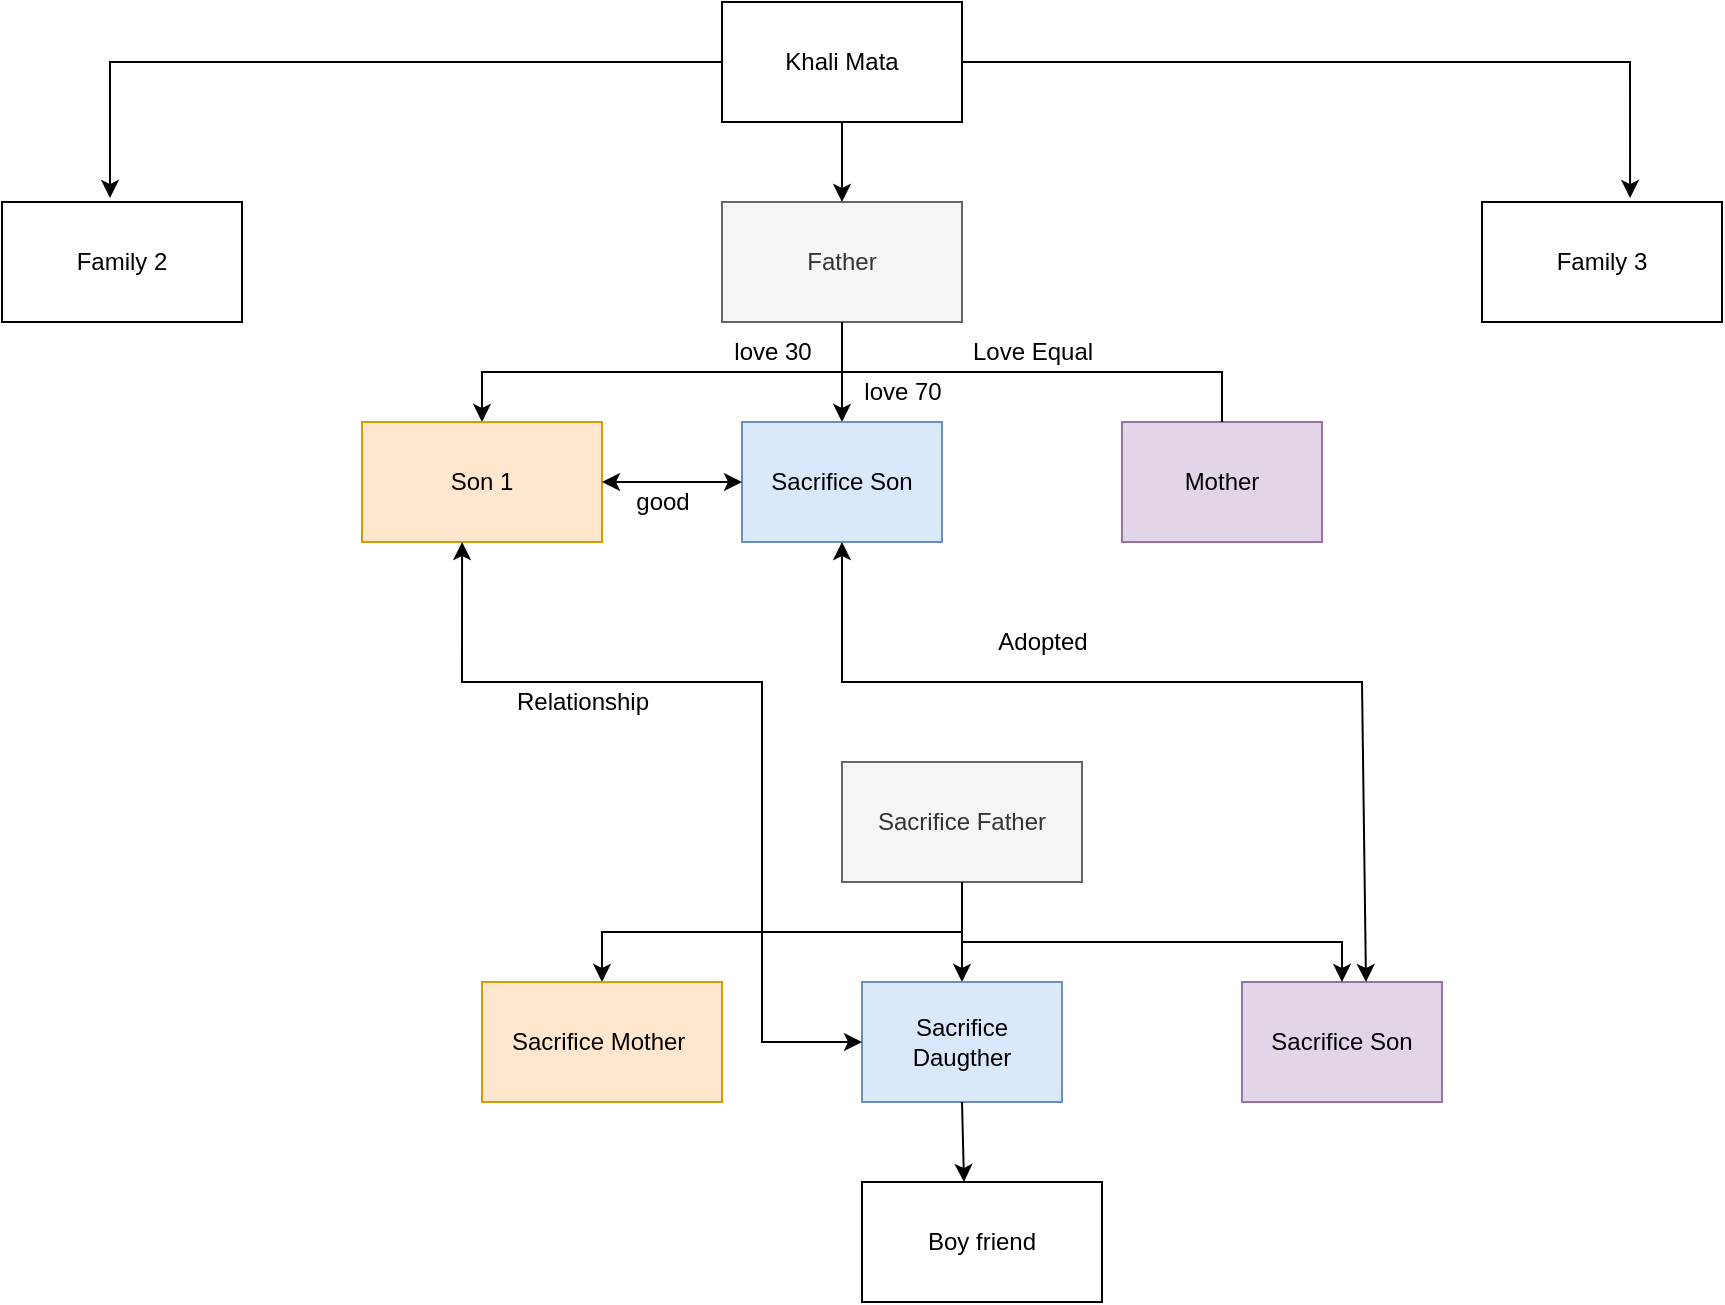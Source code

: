 <mxfile version="20.0.3" type="github" pages="2">
  <diagram id="870bee5f-fca8-f7f1-4fa7-7f8322daee49" name="Simple tree">
    <mxGraphModel dx="868" dy="1588" grid="1" gridSize="10" guides="1" tooltips="1" connect="1" arrows="1" fold="1" page="1" pageScale="1" pageWidth="850" pageHeight="1100" math="0" shadow="0">
      <root>
        <mxCell id="0" />
        <mxCell id="1" parent="0" />
        <mxCell id="6b2df6da06c5d395-3" value="" style="edgeStyle=orthogonalEdgeStyle;rounded=0;html=1;jettySize=auto;orthogonalLoop=1;exitX=0.5;exitY=1;" parent="1" source="6b2df6da06c5d395-1" target="6b2df6da06c5d395-2" edge="1">
          <mxGeometry relative="1" as="geometry" />
        </mxCell>
        <mxCell id="6b2df6da06c5d395-41" style="edgeStyle=orthogonalEdgeStyle;rounded=0;html=1;endArrow=classic;endFill=1;jettySize=auto;orthogonalLoop=1;strokeColor=#000000;fontColor=#006633;" parent="1" source="6b2df6da06c5d395-1" target="6b2df6da06c5d395-40" edge="1">
          <mxGeometry relative="1" as="geometry" />
        </mxCell>
        <UserObject label="Father" treeRoot="1" id="6b2df6da06c5d395-1">
          <mxCell style="whiteSpace=wrap;html=1;align=center;treeFolding=1;container=1;recursiveResize=0;fillColor=#f5f5f5;strokeColor=#666666;fontColor=#333333;" parent="1" vertex="1">
            <mxGeometry x="360" y="40" width="120" height="60" as="geometry" />
          </mxCell>
        </UserObject>
        <UserObject label="Son 1" treeRoot="1" id="6b2df6da06c5d395-2">
          <mxCell style="whiteSpace=wrap;html=1;align=center;treeFolding=1;container=1;recursiveResize=0;fillColor=#ffe6cc;strokeColor=#d79b00;" parent="1" vertex="1">
            <mxGeometry x="180" y="150" width="120" height="60" as="geometry" />
          </mxCell>
        </UserObject>
        <mxCell id="6b2df6da06c5d395-19" value="Mother" style="whiteSpace=wrap;html=1;align=center;verticalAlign=middle;container=1;recursiveResize=0;treeFolding=1;fillColor=#e1d5e7;strokeColor=#9673a6;flipV=1;" parent="1" vertex="1">
          <mxGeometry x="560" y="150" width="100" height="60" as="geometry" />
        </mxCell>
        <mxCell id="6b2df6da06c5d395-20" value="" style="edgeStyle=elbowEdgeStyle;elbow=vertical;startArrow=none;endArrow=none;rounded=0;exitX=0.5;exitY=1;" parent="1" source="6b2df6da06c5d395-1" target="6b2df6da06c5d395-19" edge="1">
          <mxGeometry relative="1" as="geometry">
            <mxPoint x="190" y="100" as="sourcePoint" />
          </mxGeometry>
        </mxCell>
        <mxCell id="6b2df6da06c5d395-40" value="Sacrifice Son" style="whiteSpace=wrap;html=1;align=center;verticalAlign=middle;container=1;recursiveResize=0;treeFolding=1;fillColor=#dae8fc;strokeColor=#6c8ebf;" parent="1" vertex="1">
          <mxGeometry x="370" y="150" width="100" height="60" as="geometry" />
        </mxCell>
        <mxCell id="2aVQdKcsX4YJ5Md-uBww-1" value="" style="edgeStyle=orthogonalEdgeStyle;rounded=0;html=1;jettySize=auto;orthogonalLoop=1;exitX=0.5;exitY=1;" parent="1" source="2aVQdKcsX4YJ5Md-uBww-3" target="2aVQdKcsX4YJ5Md-uBww-4" edge="1">
          <mxGeometry relative="1" as="geometry" />
        </mxCell>
        <mxCell id="2aVQdKcsX4YJ5Md-uBww-2" style="edgeStyle=orthogonalEdgeStyle;rounded=0;html=1;endArrow=classic;endFill=1;jettySize=auto;orthogonalLoop=1;strokeColor=#000000;fontColor=#006633;" parent="1" source="2aVQdKcsX4YJ5Md-uBww-3" target="2aVQdKcsX4YJ5Md-uBww-7" edge="1">
          <mxGeometry relative="1" as="geometry" />
        </mxCell>
        <UserObject label="Sacrifice Father" treeRoot="1" id="2aVQdKcsX4YJ5Md-uBww-3">
          <mxCell style="whiteSpace=wrap;html=1;align=center;treeFolding=1;container=1;recursiveResize=0;fillColor=#f5f5f5;strokeColor=#666666;fontColor=#333333;" parent="1" vertex="1">
            <mxGeometry x="420" y="320" width="120" height="60" as="geometry" />
          </mxCell>
        </UserObject>
        <UserObject label="Sacrifice Mother&amp;nbsp;" treeRoot="1" id="2aVQdKcsX4YJ5Md-uBww-4">
          <mxCell style="whiteSpace=wrap;html=1;align=center;treeFolding=1;container=1;recursiveResize=0;fillColor=#ffe6cc;strokeColor=#d79b00;" parent="1" vertex="1">
            <mxGeometry x="240" y="430" width="120" height="60" as="geometry" />
          </mxCell>
        </UserObject>
        <mxCell id="2aVQdKcsX4YJ5Md-uBww-5" value="Sacrifice Son" style="whiteSpace=wrap;html=1;align=center;verticalAlign=middle;container=1;recursiveResize=0;treeFolding=1;fillColor=#e1d5e7;strokeColor=#9673a6;flipV=1;" parent="1" vertex="1">
          <mxGeometry x="620" y="430" width="100" height="60" as="geometry" />
        </mxCell>
        <mxCell id="2aVQdKcsX4YJ5Md-uBww-7" value="Sacrifice Daugther" style="whiteSpace=wrap;html=1;align=center;verticalAlign=middle;container=1;recursiveResize=0;treeFolding=1;fillColor=#dae8fc;strokeColor=#6c8ebf;" parent="1" vertex="1">
          <mxGeometry x="430" y="430" width="100" height="60" as="geometry" />
        </mxCell>
        <mxCell id="2aVQdKcsX4YJ5Md-uBww-8" value="" style="endArrow=classic;html=1;rounded=0;exitX=0.5;exitY=1;exitDx=0;exitDy=0;entryX=0.5;entryY=0;entryDx=0;entryDy=0;" parent="1" source="2aVQdKcsX4YJ5Md-uBww-3" target="2aVQdKcsX4YJ5Md-uBww-5" edge="1">
          <mxGeometry width="50" height="50" relative="1" as="geometry">
            <mxPoint x="670" y="340" as="sourcePoint" />
            <mxPoint x="720" y="290" as="targetPoint" />
            <Array as="points">
              <mxPoint x="480" y="410" />
              <mxPoint x="670" y="410" />
            </Array>
          </mxGeometry>
        </mxCell>
        <mxCell id="2aVQdKcsX4YJ5Md-uBww-10" value="" style="endArrow=classic;startArrow=classic;html=1;rounded=0;entryX=0.5;entryY=1;entryDx=0;entryDy=0;exitX=0.62;exitY=1;exitDx=0;exitDy=0;exitPerimeter=0;" parent="1" source="2aVQdKcsX4YJ5Md-uBww-5" target="6b2df6da06c5d395-40" edge="1">
          <mxGeometry width="50" height="50" relative="1" as="geometry">
            <mxPoint x="630" y="320" as="sourcePoint" />
            <mxPoint x="680" y="270" as="targetPoint" />
            <Array as="points">
              <mxPoint x="680" y="280" />
              <mxPoint x="420" y="280" />
            </Array>
          </mxGeometry>
        </mxCell>
        <mxCell id="2aVQdKcsX4YJ5Md-uBww-11" value="" style="endArrow=classic;startArrow=classic;html=1;rounded=0;exitX=0.417;exitY=1;exitDx=0;exitDy=0;exitPerimeter=0;entryX=0;entryY=0.5;entryDx=0;entryDy=0;" parent="1" source="6b2df6da06c5d395-2" target="2aVQdKcsX4YJ5Md-uBww-7" edge="1">
          <mxGeometry width="50" height="50" relative="1" as="geometry">
            <mxPoint x="300" y="360" as="sourcePoint" />
            <mxPoint x="350" y="310" as="targetPoint" />
            <Array as="points">
              <mxPoint x="230" y="280" />
              <mxPoint x="380" y="280" />
              <mxPoint x="380" y="460" />
            </Array>
          </mxGeometry>
        </mxCell>
        <mxCell id="2aVQdKcsX4YJ5Md-uBww-12" value="Boy friend" style="rounded=0;whiteSpace=wrap;html=1;" parent="1" vertex="1">
          <mxGeometry x="430" y="530" width="120" height="60" as="geometry" />
        </mxCell>
        <mxCell id="2aVQdKcsX4YJ5Md-uBww-13" value="" style="endArrow=classic;html=1;rounded=0;exitX=0.5;exitY=1;exitDx=0;exitDy=0;entryX=0.425;entryY=0;entryDx=0;entryDy=0;entryPerimeter=0;" parent="1" source="2aVQdKcsX4YJ5Md-uBww-7" target="2aVQdKcsX4YJ5Md-uBww-12" edge="1">
          <mxGeometry width="50" height="50" relative="1" as="geometry">
            <mxPoint x="310" y="610" as="sourcePoint" />
            <mxPoint x="360" y="560" as="targetPoint" />
          </mxGeometry>
        </mxCell>
        <mxCell id="2aVQdKcsX4YJ5Md-uBww-14" value="Relationship" style="text;html=1;align=center;verticalAlign=middle;resizable=0;points=[];autosize=1;strokeColor=none;fillColor=none;" parent="1" vertex="1">
          <mxGeometry x="245" y="275" width="90" height="30" as="geometry" />
        </mxCell>
        <mxCell id="dyM5a9dF4ckRkaVxoWVo-1" value="Adopted" style="text;html=1;align=center;verticalAlign=middle;resizable=0;points=[];autosize=1;strokeColor=none;fillColor=none;" vertex="1" parent="1">
          <mxGeometry x="485" y="245" width="70" height="30" as="geometry" />
        </mxCell>
        <mxCell id="dyM5a9dF4ckRkaVxoWVo-2" value="" style="endArrow=classic;startArrow=classic;html=1;rounded=0;exitX=1;exitY=0.5;exitDx=0;exitDy=0;entryX=0;entryY=0.5;entryDx=0;entryDy=0;" edge="1" parent="1" source="6b2df6da06c5d395-2" target="6b2df6da06c5d395-40">
          <mxGeometry width="50" height="50" relative="1" as="geometry">
            <mxPoint x="310" y="280" as="sourcePoint" />
            <mxPoint x="360" y="230" as="targetPoint" />
          </mxGeometry>
        </mxCell>
        <mxCell id="dyM5a9dF4ckRkaVxoWVo-3" value="good" style="text;html=1;align=center;verticalAlign=middle;resizable=0;points=[];autosize=1;strokeColor=none;fillColor=none;" vertex="1" parent="1">
          <mxGeometry x="305" y="175" width="50" height="30" as="geometry" />
        </mxCell>
        <mxCell id="dyM5a9dF4ckRkaVxoWVo-4" value="love 30" style="text;html=1;align=center;verticalAlign=middle;resizable=0;points=[];autosize=1;strokeColor=none;fillColor=none;" vertex="1" parent="1">
          <mxGeometry x="355" y="100" width="60" height="30" as="geometry" />
        </mxCell>
        <mxCell id="dyM5a9dF4ckRkaVxoWVo-5" value="love 70" style="text;html=1;align=center;verticalAlign=middle;resizable=0;points=[];autosize=1;strokeColor=none;fillColor=none;" vertex="1" parent="1">
          <mxGeometry x="420" y="120" width="60" height="30" as="geometry" />
        </mxCell>
        <mxCell id="dyM5a9dF4ckRkaVxoWVo-7" value="Family 2" style="rounded=0;whiteSpace=wrap;html=1;" vertex="1" parent="1">
          <mxGeometry y="40" width="120" height="60" as="geometry" />
        </mxCell>
        <mxCell id="dyM5a9dF4ckRkaVxoWVo-8" value="Family 3" style="rounded=0;whiteSpace=wrap;html=1;" vertex="1" parent="1">
          <mxGeometry x="740" y="40" width="120" height="60" as="geometry" />
        </mxCell>
        <mxCell id="dyM5a9dF4ckRkaVxoWVo-9" value="Khali Mata" style="rounded=0;whiteSpace=wrap;html=1;" vertex="1" parent="1">
          <mxGeometry x="360" y="-60" width="120" height="60" as="geometry" />
        </mxCell>
        <mxCell id="dyM5a9dF4ckRkaVxoWVo-10" value="" style="endArrow=classic;html=1;rounded=0;exitX=0;exitY=0.5;exitDx=0;exitDy=0;entryX=0.45;entryY=-0.033;entryDx=0;entryDy=0;entryPerimeter=0;" edge="1" parent="1" source="dyM5a9dF4ckRkaVxoWVo-9" target="dyM5a9dF4ckRkaVxoWVo-7">
          <mxGeometry width="50" height="50" relative="1" as="geometry">
            <mxPoint x="280" y="10" as="sourcePoint" />
            <mxPoint x="330" y="-40" as="targetPoint" />
            <Array as="points">
              <mxPoint x="54" y="-30" />
            </Array>
          </mxGeometry>
        </mxCell>
        <mxCell id="dyM5a9dF4ckRkaVxoWVo-11" value="" style="endArrow=classic;html=1;rounded=0;exitX=1;exitY=0.5;exitDx=0;exitDy=0;entryX=0.617;entryY=-0.033;entryDx=0;entryDy=0;entryPerimeter=0;" edge="1" parent="1" source="dyM5a9dF4ckRkaVxoWVo-9" target="dyM5a9dF4ckRkaVxoWVo-8">
          <mxGeometry width="50" height="50" relative="1" as="geometry">
            <mxPoint x="620" y="10" as="sourcePoint" />
            <mxPoint x="670" y="-40" as="targetPoint" />
            <Array as="points">
              <mxPoint x="814" y="-30" />
            </Array>
          </mxGeometry>
        </mxCell>
        <mxCell id="dyM5a9dF4ckRkaVxoWVo-12" value="" style="endArrow=classic;html=1;rounded=0;exitX=0.5;exitY=1;exitDx=0;exitDy=0;entryX=0.5;entryY=0;entryDx=0;entryDy=0;" edge="1" parent="1" source="dyM5a9dF4ckRkaVxoWVo-9" target="6b2df6da06c5d395-1">
          <mxGeometry width="50" height="50" relative="1" as="geometry">
            <mxPoint x="420" y="40" as="sourcePoint" />
            <mxPoint x="470" y="-10" as="targetPoint" />
          </mxGeometry>
        </mxCell>
        <mxCell id="dyM5a9dF4ckRkaVxoWVo-13" value="Love Equal" style="text;html=1;align=center;verticalAlign=middle;resizable=0;points=[];autosize=1;strokeColor=none;fillColor=none;" vertex="1" parent="1">
          <mxGeometry x="475" y="100" width="80" height="30" as="geometry" />
        </mxCell>
      </root>
    </mxGraphModel>
  </diagram>
  <diagram id="dcabae05-c285-3549-ee70-138081cf8d64" name="Mind map">
    <mxGraphModel pageWidth="850" pageHeight="1100" fold="1" pageScale="1" math="0" shadow="0">
      <root>
        <mxCell id="0" />
        <mxCell id="1" parent="0" />
        <mxCell id="6b2df6da06c5d395-1" value="Marketing" style="ellipse;whiteSpace=wrap;html=1;align=center;container=1;recursiveResize=0;treeFolding=1;fillColor=#f5f5f5;strokeColor=#666666;fontColor=#333333;" vertex="1" parent="1">
          <mxGeometry x="325" y="132" width="100" height="40" as="geometry" />
        </mxCell>
        <mxCell id="6b2df6da06c5d395-4" value="Content" style="whiteSpace=wrap;html=1;rounded=1;arcSize=50;align=center;verticalAlign=middle;container=1;recursiveResize=0;strokeWidth=1;autosize=1;spacing=4;treeFolding=1;fillColor=#dae8fc;strokeColor=#6c8ebf;fontColor=#000066;" vertex="1" parent="1">
          <mxGeometry x="455" y="67" width="80" height="30" as="geometry" />
        </mxCell>
        <mxCell id="6b2df6da06c5d395-5" value="" style="edgeStyle=entityRelationEdgeStyle;startArrow=none;endArrow=none;segment=10;curved=1;" edge="1" source="6b2df6da06c5d395-1" target="6b2df6da06c5d395-4" parent="1">
          <mxGeometry relative="1" as="geometry">
            <mxPoint x="-199.5" y="-30.5" as="sourcePoint" />
          </mxGeometry>
        </mxCell>
        <mxCell id="6b2df6da06c5d395-6" value="Social media" style="whiteSpace=wrap;html=1;shape=partialRectangle;top=0;left=0;bottom=1;right=0;points=[[0,1],[1,1]];strokeColor=#000066;fillColor=none;align=center;verticalAlign=bottom;routingCenterY=0.5;snapToPoint=1;container=1;recursiveResize=0;autosize=1;treeFolding=1;fontColor=#000066;direction=east;portConstraint=none;portConstraintRotation=0;" vertex="1" parent="1">
          <mxGeometry x="580" y="20" width="100" height="20" as="geometry" />
        </mxCell>
        <mxCell id="6b2df6da06c5d395-7" value="" style="edgeStyle=entityRelationEdgeStyle;startArrow=none;endArrow=none;segment=10;curved=1;strokeColor=#000066;fontColor=#000066;anchorPointDirection=1;sourcePortConstraint=east;" edge="1" source="6b2df6da06c5d395-4" target="6b2df6da06c5d395-6" parent="1">
          <mxGeometry relative="1" as="geometry">
            <mxPoint x="-110" y="-129" as="sourcePoint" />
          </mxGeometry>
        </mxCell>
        <mxCell id="6b2df6da06c5d395-14" value="Blog posts" style="whiteSpace=wrap;html=1;shape=partialRectangle;top=0;left=0;bottom=1;right=0;points=[[0,1],[1,1]];strokeColor=#000066;fillColor=none;align=center;verticalAlign=bottom;routingCenterY=0.5;snapToPoint=1;container=1;recursiveResize=0;autosize=1;treeFolding=1;fontColor=#000066;" vertex="1" parent="1">
          <mxGeometry x="580" y="57" width="90" height="20" as="geometry" />
        </mxCell>
        <mxCell id="6b2df6da06c5d395-15" value="" style="edgeStyle=entityRelationEdgeStyle;startArrow=none;endArrow=none;segment=10;curved=1;strokeColor=#000066;fontColor=#000066;" edge="1" source="6b2df6da06c5d395-4" target="6b2df6da06c5d395-14" parent="1">
          <mxGeometry relative="1" as="geometry">
            <mxPoint x="-80" y="-89" as="sourcePoint" />
          </mxGeometry>
        </mxCell>
        <mxCell id="6b2df6da06c5d395-16" value="Guest posts" style="whiteSpace=wrap;html=1;shape=partialRectangle;top=0;left=0;bottom=1;right=0;points=[[0,1],[1,1]];strokeColor=#000066;fillColor=none;align=center;verticalAlign=bottom;routingCenterY=0.5;snapToPoint=1;container=1;recursiveResize=0;autosize=1;treeFolding=1;fontColor=#000066;" vertex="1" parent="1">
          <mxGeometry x="580" y="92" width="100" height="20" as="geometry" />
        </mxCell>
        <mxCell id="6b2df6da06c5d395-17" value="" style="edgeStyle=entityRelationEdgeStyle;startArrow=none;endArrow=none;segment=10;curved=1;strokeColor=#000066;fontColor=#000066;" edge="1" source="6b2df6da06c5d395-4" target="6b2df6da06c5d395-16" parent="1">
          <mxGeometry relative="1" as="geometry">
            <mxPoint x="-400" y="31" as="sourcePoint" />
          </mxGeometry>
        </mxCell>
        <mxCell id="6b2df6da06c5d395-18" value="Magazine articles" style="whiteSpace=wrap;html=1;shape=partialRectangle;top=0;left=0;bottom=1;right=0;points=[[0,1],[1,1]];strokeColor=#000066;fillColor=none;align=center;verticalAlign=bottom;routingCenterY=0.5;snapToPoint=1;container=1;recursiveResize=0;autosize=1;treeFolding=1;fontColor=#000066;" vertex="1" parent="1">
          <mxGeometry x="580" y="127" width="130" height="20" as="geometry" />
        </mxCell>
        <mxCell id="6b2df6da06c5d395-19" value="" style="edgeStyle=entityRelationEdgeStyle;startArrow=none;endArrow=none;segment=10;curved=1;strokeColor=#000066;fontColor=#000066;" edge="1" source="6b2df6da06c5d395-4" target="6b2df6da06c5d395-18" parent="1">
          <mxGeometry relative="1" as="geometry">
            <mxPoint x="-130" y="1" as="sourcePoint" />
          </mxGeometry>
        </mxCell>
        <mxCell id="6b2df6da06c5d395-22" value="Events" style="whiteSpace=wrap;html=1;rounded=1;arcSize=50;align=center;verticalAlign=middle;container=1;recursiveResize=0;strokeWidth=1;autosize=1;spacing=4;treeFolding=1;fillColor=#ffe6cc;strokeColor=#D79B00;fontColor=#D79B00;" vertex="1" parent="1">
          <mxGeometry x="215" y="112" width="80" height="30" as="geometry" />
        </mxCell>
        <mxCell id="6b2df6da06c5d395-23" value="" style="edgeStyle=entityRelationEdgeStyle;startArrow=none;endArrow=none;segment=10;curved=1;" edge="1" source="6b2df6da06c5d395-1" target="6b2df6da06c5d395-22" parent="1">
          <mxGeometry relative="1" as="geometry">
            <mxPoint x="-369.5" y="89.5" as="sourcePoint" />
          </mxGeometry>
        </mxCell>
        <mxCell id="6b2df6da06c5d395-24" value="Trade fairs" style="whiteSpace=wrap;html=1;shape=partialRectangle;top=0;left=0;bottom=1;right=0;points=[[0,1],[1,1]];strokeColor=#D79B00;fillColor=none;align=center;verticalAlign=bottom;routingCenterY=0.5;snapToPoint=1;container=1;recursiveResize=0;autosize=1;treeFolding=1;fontColor=#D79B00;" vertex="1" parent="1">
          <mxGeometry x="70" y="82" width="90" height="20" as="geometry" />
        </mxCell>
        <mxCell id="6b2df6da06c5d395-25" value="" style="edgeStyle=entityRelationEdgeStyle;startArrow=none;endArrow=none;segment=10;curved=1;strokeColor=#D79B00;fontColor=#D79B00;" edge="1" source="6b2df6da06c5d395-22" target="6b2df6da06c5d395-24" parent="1">
          <mxGeometry relative="1" as="geometry">
            <mxPoint x="-354.5" y="34.5" as="sourcePoint" />
          </mxGeometry>
        </mxCell>
        <mxCell id="6b2df6da06c5d395-26" value="Presentations" style="whiteSpace=wrap;html=1;shape=partialRectangle;top=0;left=0;bottom=1;right=0;points=[[0,1],[1,1]];strokeColor=#D79B00;fillColor=none;align=center;verticalAlign=bottom;routingCenterY=0.5;snapToPoint=1;container=1;recursiveResize=0;autosize=1;treeFolding=1;fontColor=#D79B00;" vertex="1" parent="1">
          <mxGeometry x="50" y="122" width="110" height="20" as="geometry" />
        </mxCell>
        <mxCell id="6b2df6da06c5d395-27" value="" style="edgeStyle=entityRelationEdgeStyle;startArrow=none;endArrow=none;segment=10;curved=1;strokeColor=#D79B00;fontColor=#D79B00;" edge="1" source="6b2df6da06c5d395-22" target="6b2df6da06c5d395-26" parent="1">
          <mxGeometry relative="1" as="geometry">
            <mxPoint x="-354.5" y="74.5" as="sourcePoint" />
          </mxGeometry>
        </mxCell>
        <mxCell id="6b2df6da06c5d395-28" value="Conferences" style="whiteSpace=wrap;html=1;shape=partialRectangle;top=0;left=0;bottom=1;right=0;points=[[0,1],[1,1]];strokeColor=#D79B00;fillColor=none;align=center;verticalAlign=bottom;routingCenterY=0.5;snapToPoint=1;container=1;recursiveResize=0;autosize=1;treeFolding=1;fontColor=#D79B00;" vertex="1" parent="1">
          <mxGeometry x="60" y="157" width="100" height="30" as="geometry" />
        </mxCell>
        <mxCell id="6b2df6da06c5d395-29" value="" style="edgeStyle=entityRelationEdgeStyle;startArrow=none;endArrow=none;segment=10;curved=1;strokeColor=#D79B00;fontColor=#D79B00;" edge="1" source="6b2df6da06c5d395-22" target="6b2df6da06c5d395-28" parent="1">
          <mxGeometry relative="1" as="geometry">
            <mxPoint x="-354.5" y="114.5" as="sourcePoint" />
          </mxGeometry>
        </mxCell>
        <mxCell id="6b2df6da06c5d395-30" value="Videos" style="whiteSpace=wrap;html=1;shape=partialRectangle;top=0;left=0;bottom=1;right=0;points=[[0,1],[1,1]];strokeColor=#000066;fillColor=none;align=center;verticalAlign=bottom;routingCenterY=0.5;snapToPoint=1;container=1;recursiveResize=0;autosize=1;treeFolding=1;fontColor=#000066;" vertex="1" parent="1">
          <mxGeometry x="580" y="162" width="70" height="20" as="geometry" />
        </mxCell>
        <mxCell id="6b2df6da06c5d395-31" value="" style="edgeStyle=entityRelationEdgeStyle;startArrow=none;endArrow=none;segment=10;curved=1;strokeColor=#000066;fontColor=#000066;" edge="1" source="6b2df6da06c5d395-4" target="6b2df6da06c5d395-30" parent="1">
          <mxGeometry relative="1" as="geometry">
            <mxPoint x="-150" y="61" as="sourcePoint" />
          </mxGeometry>
        </mxCell>
        <mxCell id="6b2df6da06c5d395-2" value="Products" style="whiteSpace=wrap;html=1;rounded=1;arcSize=50;align=center;verticalAlign=middle;container=1;recursiveResize=0;strokeWidth=1;autosize=1;spacing=4;treeFolding=1;fillColor=#d5e8d4;strokeColor=#82b366;fontColor=#006633;" vertex="1" parent="1">
          <mxGeometry x="455" y="225" width="90" height="30" as="geometry" />
        </mxCell>
        <mxCell id="6b2df6da06c5d395-3" value="" style="edgeStyle=entityRelationEdgeStyle;startArrow=none;endArrow=none;segment=10;curved=1;strokeColor=#000000;fontColor=#006633;" edge="1" source="6b2df6da06c5d395-1" target="6b2df6da06c5d395-2" parent="1">
          <mxGeometry relative="1" as="geometry">
            <mxPoint x="-109.5" y="-128.5" as="sourcePoint" />
          </mxGeometry>
        </mxCell>
        <mxCell id="6b2df6da06c5d395-8" value="Packaging" style="whiteSpace=wrap;html=1;shape=partialRectangle;top=0;left=0;bottom=1;right=0;points=[[0,1],[1,1]];strokeColor=#82b366;fillColor=none;align=center;verticalAlign=bottom;routingCenterY=0.5;snapToPoint=1;container=1;recursiveResize=0;autosize=1;treeFolding=1;fontColor=#006633;" vertex="1" parent="1">
          <mxGeometry x="580" y="270" width="90" height="20" as="geometry" />
        </mxCell>
        <mxCell id="6b2df6da06c5d395-9" value="" style="edgeStyle=entityRelationEdgeStyle;startArrow=none;endArrow=none;segment=10;curved=1;strokeColor=#82b366;fontColor=#006633;fillColor=#d5e8d4;" edge="1" source="6b2df6da06c5d395-2" target="6b2df6da06c5d395-8" parent="1">
          <mxGeometry relative="1" as="geometry">
            <mxPoint x="-535" y="-156" as="sourcePoint" />
          </mxGeometry>
        </mxCell>
        <mxCell id="6b2df6da06c5d395-10" value="Retail presentation" style="whiteSpace=wrap;html=1;shape=partialRectangle;top=0;left=0;bottom=1;right=0;points=[[0,1],[1,1]];strokeColor=#82b366;fillColor=none;align=center;verticalAlign=bottom;routingCenterY=0.5;snapToPoint=1;container=1;recursiveResize=0;autosize=1;treeFolding=1;fontColor=#006633;direction=east;portConstraint=none;" vertex="1" parent="1">
          <mxGeometry x="580" y="235" width="130" height="20" as="geometry" />
        </mxCell>
        <mxCell id="6b2df6da06c5d395-11" value="" style="edgeStyle=entityRelationEdgeStyle;startArrow=none;endArrow=none;segment=10;curved=1;strokeColor=#82b366;fontColor=#006633;fillColor=#d5e8d4;" edge="1" source="6b2df6da06c5d395-2" target="6b2df6da06c5d395-10" parent="1">
          <mxGeometry relative="1" as="geometry">
            <mxPoint x="-710" y="59" as="sourcePoint" />
          </mxGeometry>
        </mxCell>
      </root>
    </mxGraphModel>
  </diagram>
</mxfile>
